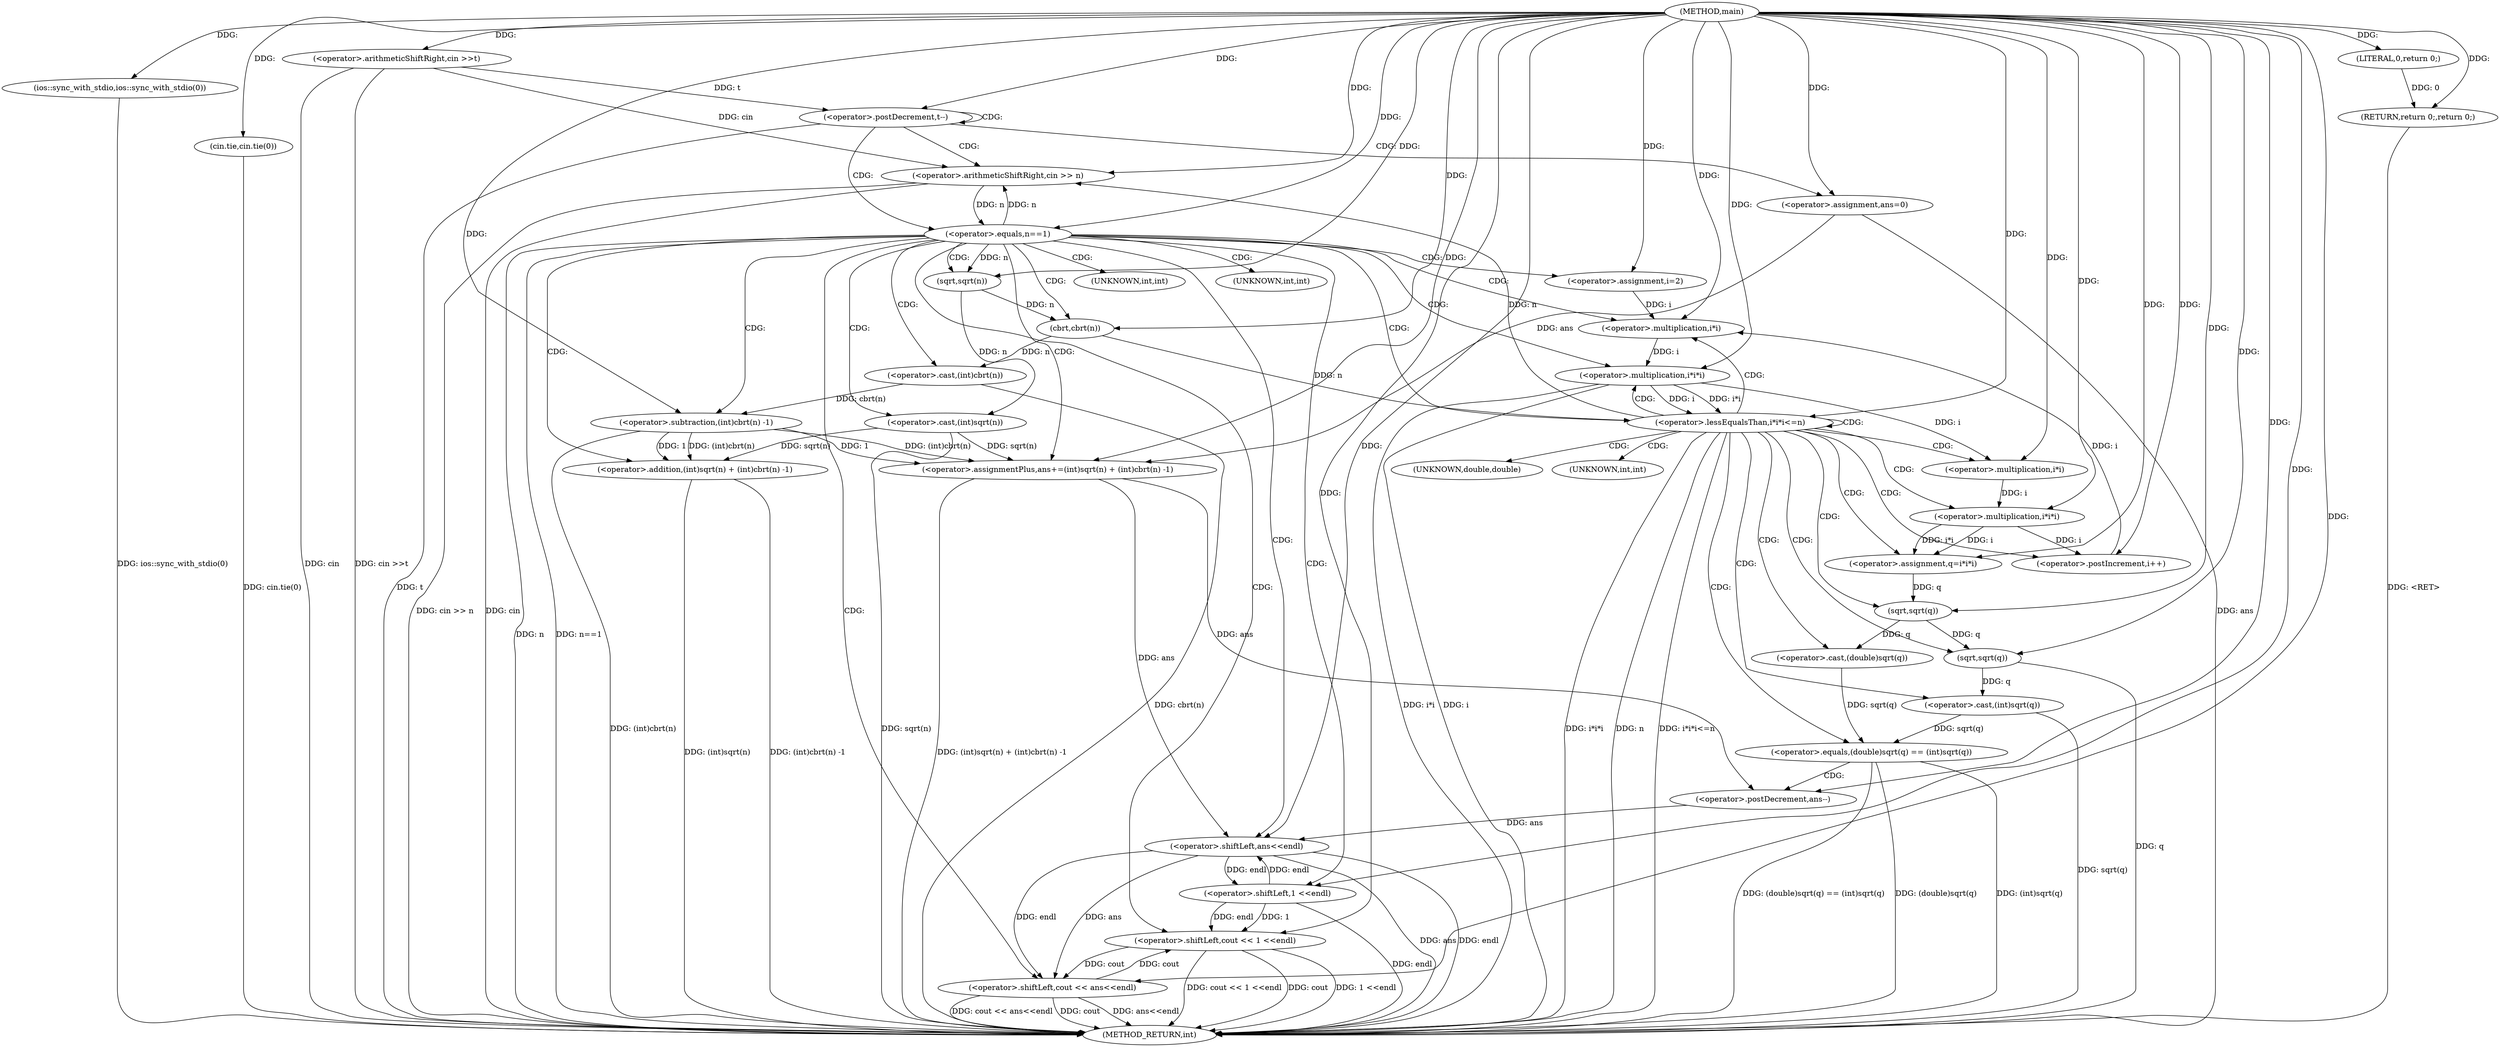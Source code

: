 digraph "main" {  
"1000101" [label = "(METHOD,main)" ]
"1000189" [label = "(METHOD_RETURN,int)" ]
"1000103" [label = "(ios::sync_with_stdio,ios::sync_with_stdio(0))" ]
"1000105" [label = "(cin.tie,cin.tie(0))" ]
"1000108" [label = "(<operator>.arithmeticShiftRight,cin >>t)" ]
"1000187" [label = "(RETURN,return 0;,return 0;)" ]
"1000112" [label = "(<operator>.postDecrement,t--)" ]
"1000188" [label = "(LITERAL,0,return 0;)" ]
"1000117" [label = "(<operator>.assignment,ans=0)" ]
"1000120" [label = "(<operator>.arithmeticShiftRight,cin >> n)" ]
"1000124" [label = "(<operator>.equals,n==1)" ]
"1000127" [label = "(<operator>.shiftLeft,cout << 1 <<endl)" ]
"1000129" [label = "(<operator>.shiftLeft,1 <<endl)" ]
"1000134" [label = "(<operator>.assignmentPlus,ans+=(int)sqrt(n) + (int)cbrt(n) -1)" ]
"1000182" [label = "(<operator>.shiftLeft,cout << ans<<endl)" ]
"1000149" [label = "(<operator>.assignment,i=2)" ]
"1000152" [label = "(<operator>.lessEqualsThan,i*i*i<=n)" ]
"1000159" [label = "(<operator>.postIncrement,i++)" ]
"1000136" [label = "(<operator>.addition,(int)sqrt(n) + (int)cbrt(n) -1)" ]
"1000163" [label = "(<operator>.assignment,q=i*i*i)" ]
"1000184" [label = "(<operator>.shiftLeft,ans<<endl)" ]
"1000137" [label = "(<operator>.cast,(int)sqrt(n))" ]
"1000141" [label = "(<operator>.subtraction,(int)cbrt(n) -1)" ]
"1000153" [label = "(<operator>.multiplication,i*i*i)" ]
"1000171" [label = "(<operator>.equals,(double)sqrt(q) == (int)sqrt(q))" ]
"1000180" [label = "(<operator>.postDecrement,ans--)" ]
"1000139" [label = "(sqrt,sqrt(n))" ]
"1000142" [label = "(<operator>.cast,(int)cbrt(n))" ]
"1000155" [label = "(<operator>.multiplication,i*i)" ]
"1000165" [label = "(<operator>.multiplication,i*i*i)" ]
"1000144" [label = "(cbrt,cbrt(n))" ]
"1000167" [label = "(<operator>.multiplication,i*i)" ]
"1000172" [label = "(<operator>.cast,(double)sqrt(q))" ]
"1000176" [label = "(<operator>.cast,(int)sqrt(q))" ]
"1000174" [label = "(sqrt,sqrt(q))" ]
"1000178" [label = "(sqrt,sqrt(q))" ]
"1000138" [label = "(UNKNOWN,int,int)" ]
"1000143" [label = "(UNKNOWN,int,int)" ]
"1000173" [label = "(UNKNOWN,double,double)" ]
"1000177" [label = "(UNKNOWN,int,int)" ]
  "1000187" -> "1000189"  [ label = "DDG: <RET>"] 
  "1000103" -> "1000189"  [ label = "DDG: ios::sync_with_stdio(0)"] 
  "1000105" -> "1000189"  [ label = "DDG: cin.tie(0)"] 
  "1000108" -> "1000189"  [ label = "DDG: cin"] 
  "1000108" -> "1000189"  [ label = "DDG: cin >>t"] 
  "1000112" -> "1000189"  [ label = "DDG: t"] 
  "1000117" -> "1000189"  [ label = "DDG: ans"] 
  "1000120" -> "1000189"  [ label = "DDG: cin"] 
  "1000120" -> "1000189"  [ label = "DDG: cin >> n"] 
  "1000124" -> "1000189"  [ label = "DDG: n"] 
  "1000124" -> "1000189"  [ label = "DDG: n==1"] 
  "1000137" -> "1000189"  [ label = "DDG: sqrt(n)"] 
  "1000136" -> "1000189"  [ label = "DDG: (int)sqrt(n)"] 
  "1000142" -> "1000189"  [ label = "DDG: cbrt(n)"] 
  "1000141" -> "1000189"  [ label = "DDG: (int)cbrt(n)"] 
  "1000136" -> "1000189"  [ label = "DDG: (int)cbrt(n) -1"] 
  "1000134" -> "1000189"  [ label = "DDG: (int)sqrt(n) + (int)cbrt(n) -1"] 
  "1000153" -> "1000189"  [ label = "DDG: i"] 
  "1000153" -> "1000189"  [ label = "DDG: i*i"] 
  "1000152" -> "1000189"  [ label = "DDG: i*i*i"] 
  "1000152" -> "1000189"  [ label = "DDG: n"] 
  "1000152" -> "1000189"  [ label = "DDG: i*i*i<=n"] 
  "1000182" -> "1000189"  [ label = "DDG: cout"] 
  "1000184" -> "1000189"  [ label = "DDG: ans"] 
  "1000184" -> "1000189"  [ label = "DDG: endl"] 
  "1000182" -> "1000189"  [ label = "DDG: ans<<endl"] 
  "1000182" -> "1000189"  [ label = "DDG: cout << ans<<endl"] 
  "1000171" -> "1000189"  [ label = "DDG: (double)sqrt(q)"] 
  "1000178" -> "1000189"  [ label = "DDG: q"] 
  "1000176" -> "1000189"  [ label = "DDG: sqrt(q)"] 
  "1000171" -> "1000189"  [ label = "DDG: (int)sqrt(q)"] 
  "1000171" -> "1000189"  [ label = "DDG: (double)sqrt(q) == (int)sqrt(q)"] 
  "1000127" -> "1000189"  [ label = "DDG: cout"] 
  "1000129" -> "1000189"  [ label = "DDG: endl"] 
  "1000127" -> "1000189"  [ label = "DDG: 1 <<endl"] 
  "1000127" -> "1000189"  [ label = "DDG: cout << 1 <<endl"] 
  "1000188" -> "1000187"  [ label = "DDG: 0"] 
  "1000101" -> "1000187"  [ label = "DDG: "] 
  "1000101" -> "1000103"  [ label = "DDG: "] 
  "1000101" -> "1000105"  [ label = "DDG: "] 
  "1000101" -> "1000108"  [ label = "DDG: "] 
  "1000101" -> "1000188"  [ label = "DDG: "] 
  "1000108" -> "1000112"  [ label = "DDG: t"] 
  "1000101" -> "1000112"  [ label = "DDG: "] 
  "1000101" -> "1000117"  [ label = "DDG: "] 
  "1000108" -> "1000120"  [ label = "DDG: cin"] 
  "1000101" -> "1000120"  [ label = "DDG: "] 
  "1000124" -> "1000120"  [ label = "DDG: n"] 
  "1000152" -> "1000120"  [ label = "DDG: n"] 
  "1000120" -> "1000124"  [ label = "DDG: n"] 
  "1000101" -> "1000124"  [ label = "DDG: "] 
  "1000182" -> "1000127"  [ label = "DDG: cout"] 
  "1000101" -> "1000127"  [ label = "DDG: "] 
  "1000129" -> "1000127"  [ label = "DDG: 1"] 
  "1000129" -> "1000127"  [ label = "DDG: endl"] 
  "1000101" -> "1000129"  [ label = "DDG: "] 
  "1000184" -> "1000129"  [ label = "DDG: endl"] 
  "1000137" -> "1000134"  [ label = "DDG: sqrt(n)"] 
  "1000141" -> "1000134"  [ label = "DDG: (int)cbrt(n)"] 
  "1000141" -> "1000134"  [ label = "DDG: 1"] 
  "1000117" -> "1000134"  [ label = "DDG: ans"] 
  "1000101" -> "1000134"  [ label = "DDG: "] 
  "1000101" -> "1000149"  [ label = "DDG: "] 
  "1000127" -> "1000182"  [ label = "DDG: cout"] 
  "1000101" -> "1000182"  [ label = "DDG: "] 
  "1000184" -> "1000182"  [ label = "DDG: endl"] 
  "1000184" -> "1000182"  [ label = "DDG: ans"] 
  "1000137" -> "1000136"  [ label = "DDG: sqrt(n)"] 
  "1000141" -> "1000136"  [ label = "DDG: (int)cbrt(n)"] 
  "1000141" -> "1000136"  [ label = "DDG: 1"] 
  "1000153" -> "1000152"  [ label = "DDG: i*i"] 
  "1000153" -> "1000152"  [ label = "DDG: i"] 
  "1000144" -> "1000152"  [ label = "DDG: n"] 
  "1000101" -> "1000152"  [ label = "DDG: "] 
  "1000165" -> "1000159"  [ label = "DDG: i"] 
  "1000101" -> "1000159"  [ label = "DDG: "] 
  "1000165" -> "1000163"  [ label = "DDG: i*i"] 
  "1000165" -> "1000163"  [ label = "DDG: i"] 
  "1000134" -> "1000184"  [ label = "DDG: ans"] 
  "1000180" -> "1000184"  [ label = "DDG: ans"] 
  "1000101" -> "1000184"  [ label = "DDG: "] 
  "1000129" -> "1000184"  [ label = "DDG: endl"] 
  "1000139" -> "1000137"  [ label = "DDG: n"] 
  "1000142" -> "1000141"  [ label = "DDG: cbrt(n)"] 
  "1000101" -> "1000141"  [ label = "DDG: "] 
  "1000155" -> "1000153"  [ label = "DDG: i"] 
  "1000101" -> "1000153"  [ label = "DDG: "] 
  "1000101" -> "1000163"  [ label = "DDG: "] 
  "1000124" -> "1000139"  [ label = "DDG: n"] 
  "1000101" -> "1000139"  [ label = "DDG: "] 
  "1000144" -> "1000142"  [ label = "DDG: n"] 
  "1000149" -> "1000155"  [ label = "DDG: i"] 
  "1000159" -> "1000155"  [ label = "DDG: i"] 
  "1000101" -> "1000155"  [ label = "DDG: "] 
  "1000167" -> "1000165"  [ label = "DDG: i"] 
  "1000101" -> "1000165"  [ label = "DDG: "] 
  "1000172" -> "1000171"  [ label = "DDG: sqrt(q)"] 
  "1000176" -> "1000171"  [ label = "DDG: sqrt(q)"] 
  "1000134" -> "1000180"  [ label = "DDG: ans"] 
  "1000101" -> "1000180"  [ label = "DDG: "] 
  "1000139" -> "1000144"  [ label = "DDG: n"] 
  "1000101" -> "1000144"  [ label = "DDG: "] 
  "1000153" -> "1000167"  [ label = "DDG: i"] 
  "1000101" -> "1000167"  [ label = "DDG: "] 
  "1000174" -> "1000172"  [ label = "DDG: q"] 
  "1000178" -> "1000176"  [ label = "DDG: q"] 
  "1000163" -> "1000174"  [ label = "DDG: q"] 
  "1000101" -> "1000174"  [ label = "DDG: "] 
  "1000174" -> "1000178"  [ label = "DDG: q"] 
  "1000101" -> "1000178"  [ label = "DDG: "] 
  "1000112" -> "1000117"  [ label = "CDG: "] 
  "1000112" -> "1000112"  [ label = "CDG: "] 
  "1000112" -> "1000120"  [ label = "CDG: "] 
  "1000112" -> "1000124"  [ label = "CDG: "] 
  "1000124" -> "1000153"  [ label = "CDG: "] 
  "1000124" -> "1000127"  [ label = "CDG: "] 
  "1000124" -> "1000142"  [ label = "CDG: "] 
  "1000124" -> "1000141"  [ label = "CDG: "] 
  "1000124" -> "1000182"  [ label = "CDG: "] 
  "1000124" -> "1000152"  [ label = "CDG: "] 
  "1000124" -> "1000139"  [ label = "CDG: "] 
  "1000124" -> "1000136"  [ label = "CDG: "] 
  "1000124" -> "1000144"  [ label = "CDG: "] 
  "1000124" -> "1000149"  [ label = "CDG: "] 
  "1000124" -> "1000143"  [ label = "CDG: "] 
  "1000124" -> "1000155"  [ label = "CDG: "] 
  "1000124" -> "1000137"  [ label = "CDG: "] 
  "1000124" -> "1000129"  [ label = "CDG: "] 
  "1000124" -> "1000184"  [ label = "CDG: "] 
  "1000124" -> "1000138"  [ label = "CDG: "] 
  "1000124" -> "1000134"  [ label = "CDG: "] 
  "1000152" -> "1000153"  [ label = "CDG: "] 
  "1000152" -> "1000174"  [ label = "CDG: "] 
  "1000152" -> "1000152"  [ label = "CDG: "] 
  "1000152" -> "1000165"  [ label = "CDG: "] 
  "1000152" -> "1000172"  [ label = "CDG: "] 
  "1000152" -> "1000163"  [ label = "CDG: "] 
  "1000152" -> "1000178"  [ label = "CDG: "] 
  "1000152" -> "1000159"  [ label = "CDG: "] 
  "1000152" -> "1000167"  [ label = "CDG: "] 
  "1000152" -> "1000173"  [ label = "CDG: "] 
  "1000152" -> "1000155"  [ label = "CDG: "] 
  "1000152" -> "1000171"  [ label = "CDG: "] 
  "1000152" -> "1000176"  [ label = "CDG: "] 
  "1000152" -> "1000177"  [ label = "CDG: "] 
  "1000171" -> "1000180"  [ label = "CDG: "] 
}
